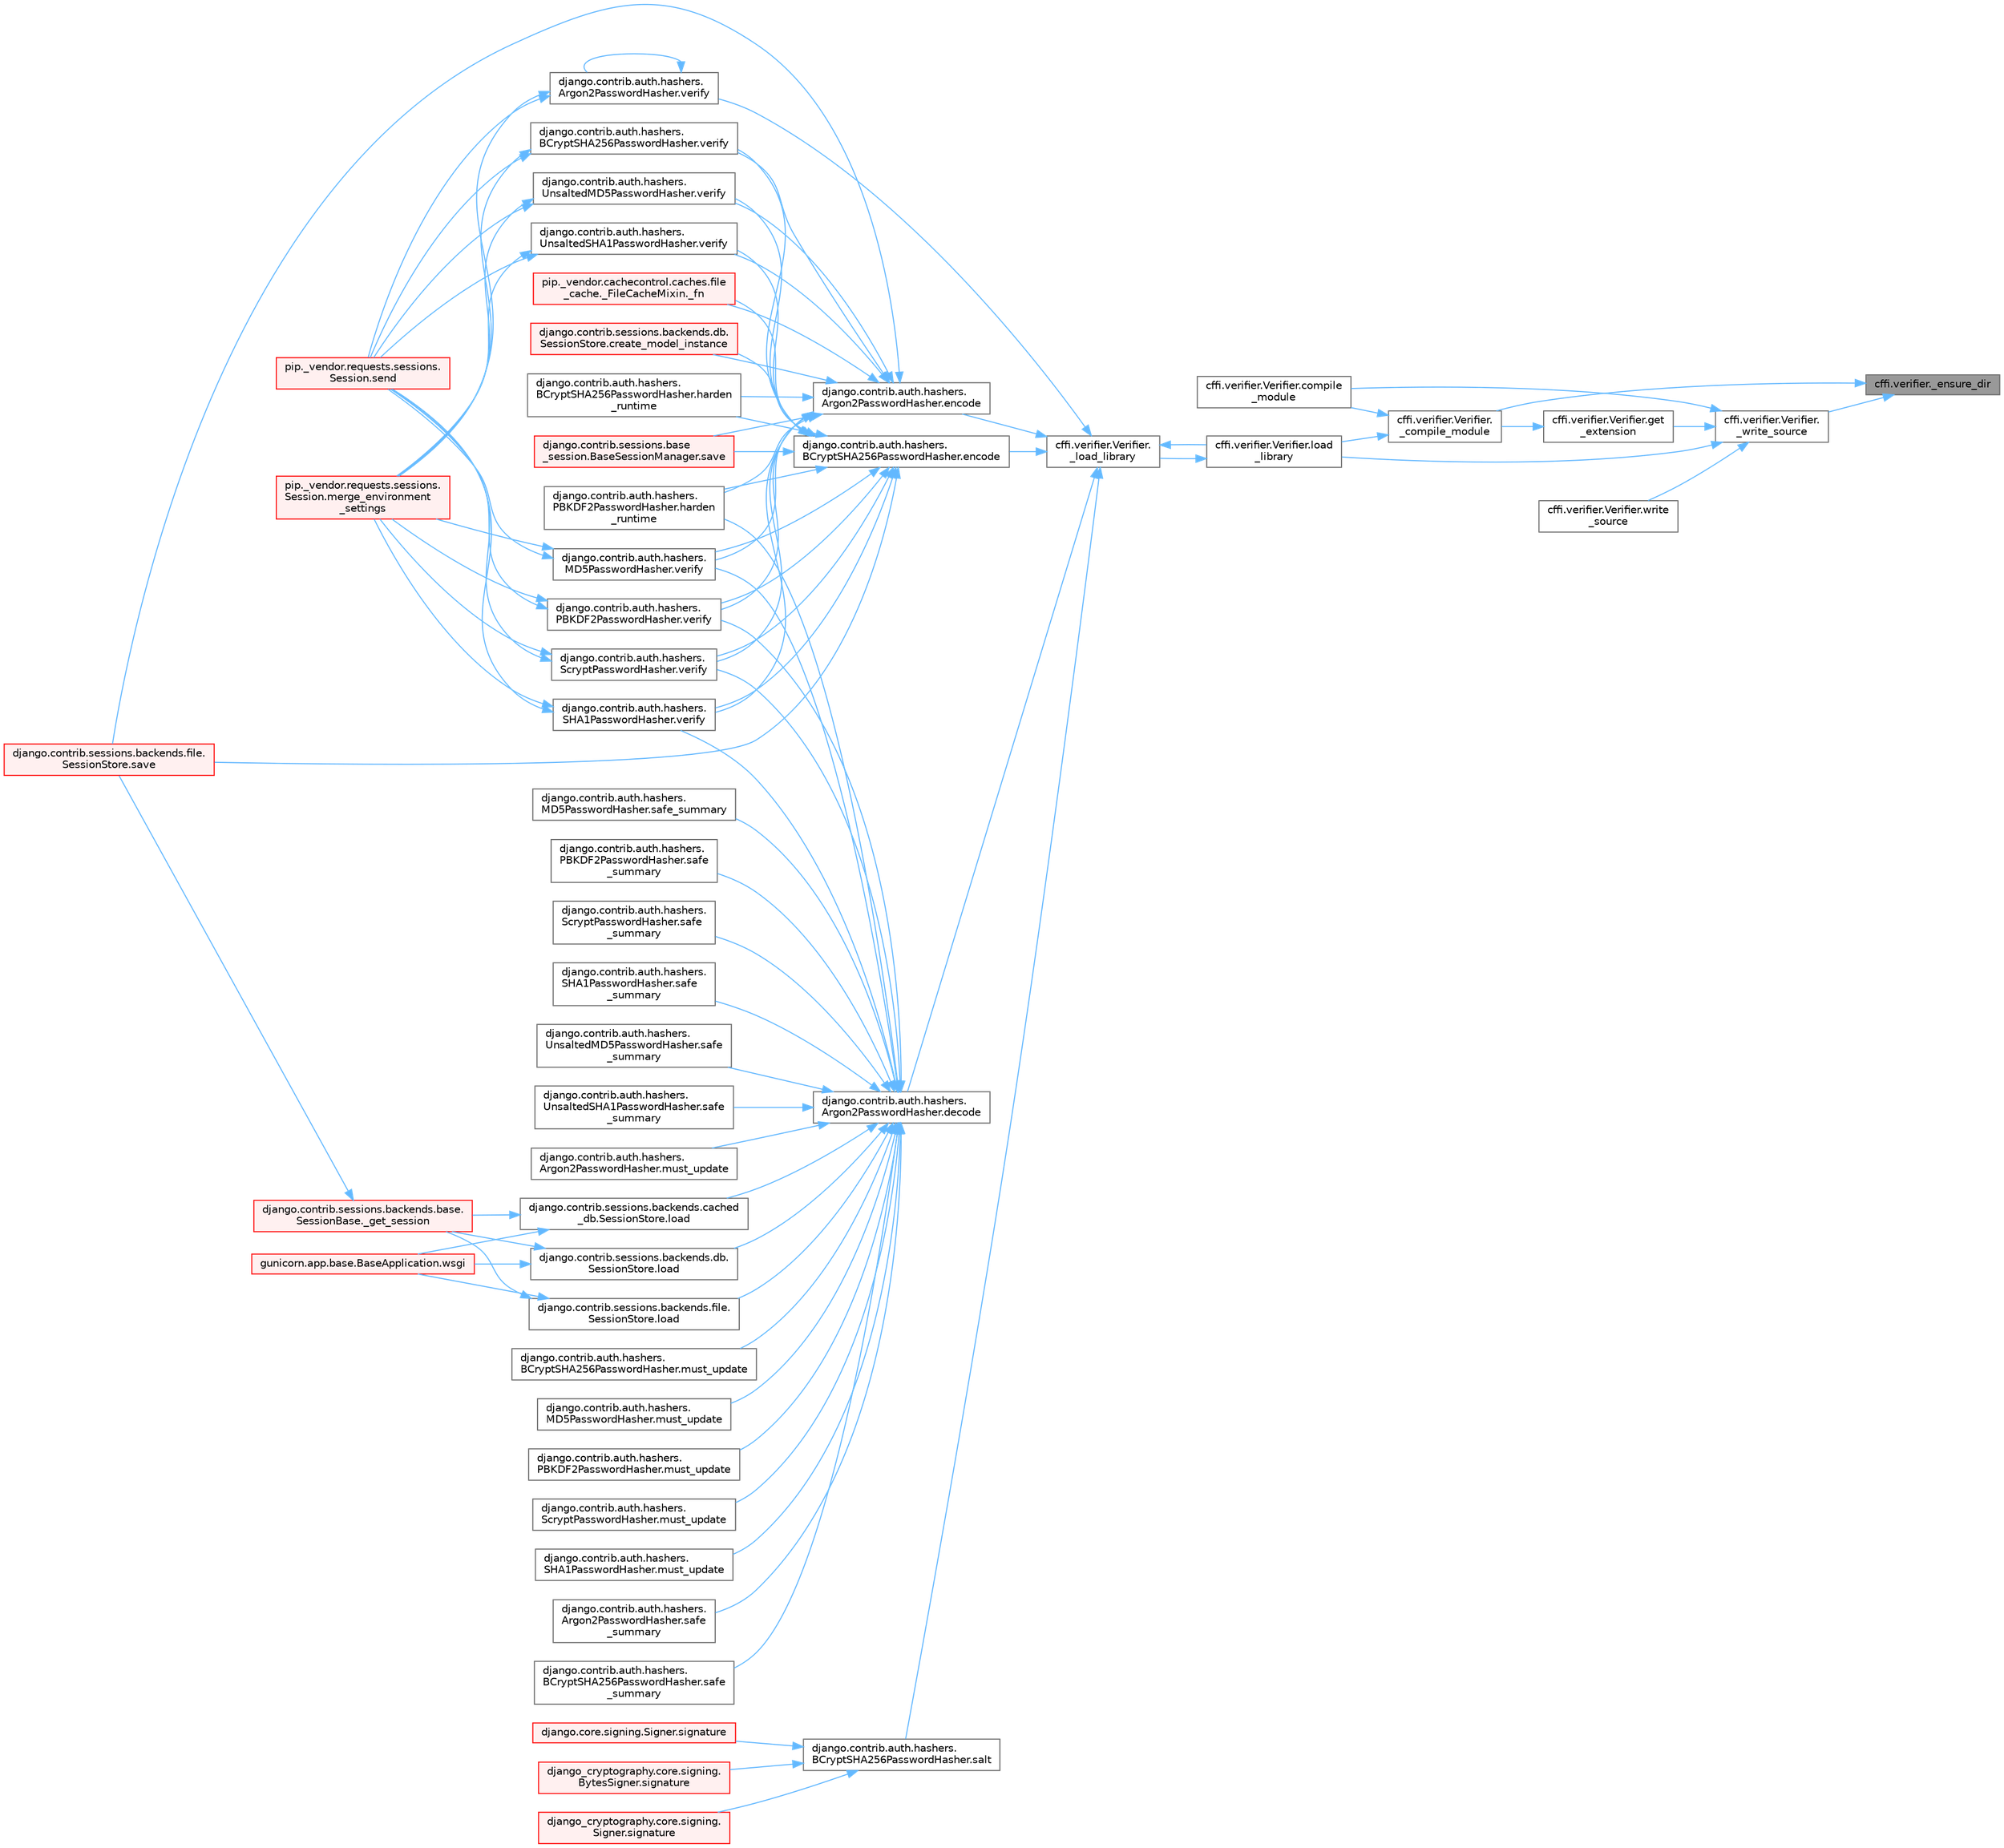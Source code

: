 digraph "cffi.verifier._ensure_dir"
{
 // LATEX_PDF_SIZE
  bgcolor="transparent";
  edge [fontname=Helvetica,fontsize=10,labelfontname=Helvetica,labelfontsize=10];
  node [fontname=Helvetica,fontsize=10,shape=box,height=0.2,width=0.4];
  rankdir="RL";
  Node1 [id="Node000001",label="cffi.verifier._ensure_dir",height=0.2,width=0.4,color="gray40", fillcolor="grey60", style="filled", fontcolor="black",tooltip=" "];
  Node1 -> Node2 [id="edge1_Node000001_Node000002",dir="back",color="steelblue1",style="solid",tooltip=" "];
  Node2 [id="Node000002",label="cffi.verifier.Verifier.\l_compile_module",height=0.2,width=0.4,color="grey40", fillcolor="white", style="filled",URL="$classcffi_1_1verifier_1_1_verifier.html#ae0d07806ff6796d142c1c6d28a035fdd",tooltip=" "];
  Node2 -> Node3 [id="edge2_Node000002_Node000003",dir="back",color="steelblue1",style="solid",tooltip=" "];
  Node3 [id="Node000003",label="cffi.verifier.Verifier.compile\l_module",height=0.2,width=0.4,color="grey40", fillcolor="white", style="filled",URL="$classcffi_1_1verifier_1_1_verifier.html#a3ab2b13f2f24bb6871b9111923f1a138",tooltip=" "];
  Node2 -> Node4 [id="edge3_Node000002_Node000004",dir="back",color="steelblue1",style="solid",tooltip=" "];
  Node4 [id="Node000004",label="cffi.verifier.Verifier.load\l_library",height=0.2,width=0.4,color="grey40", fillcolor="white", style="filled",URL="$classcffi_1_1verifier_1_1_verifier.html#a3f4cc3b50c42913dd0d22dc233524f28",tooltip=" "];
  Node4 -> Node5 [id="edge4_Node000004_Node000005",dir="back",color="steelblue1",style="solid",tooltip=" "];
  Node5 [id="Node000005",label="cffi.verifier.Verifier.\l_load_library",height=0.2,width=0.4,color="grey40", fillcolor="white", style="filled",URL="$classcffi_1_1verifier_1_1_verifier.html#a9de40d4d3231a07d492a907359b11949",tooltip=" "];
  Node5 -> Node6 [id="edge5_Node000005_Node000006",dir="back",color="steelblue1",style="solid",tooltip=" "];
  Node6 [id="Node000006",label="django.contrib.auth.hashers.\lArgon2PasswordHasher.decode",height=0.2,width=0.4,color="grey40", fillcolor="white", style="filled",URL="$classdjango_1_1contrib_1_1auth_1_1hashers_1_1_argon2_password_hasher.html#a72d1d6fbe76db2c306ea80efb11110a4",tooltip=" "];
  Node6 -> Node7 [id="edge6_Node000006_Node000007",dir="back",color="steelblue1",style="solid",tooltip=" "];
  Node7 [id="Node000007",label="django.contrib.auth.hashers.\lPBKDF2PasswordHasher.harden\l_runtime",height=0.2,width=0.4,color="grey40", fillcolor="white", style="filled",URL="$classdjango_1_1contrib_1_1auth_1_1hashers_1_1_p_b_k_d_f2_password_hasher.html#ae7f1dcad47802823597610b026fae83a",tooltip=" "];
  Node6 -> Node8 [id="edge7_Node000006_Node000008",dir="back",color="steelblue1",style="solid",tooltip=" "];
  Node8 [id="Node000008",label="django.contrib.sessions.backends.cached\l_db.SessionStore.load",height=0.2,width=0.4,color="grey40", fillcolor="white", style="filled",URL="$classdjango_1_1contrib_1_1sessions_1_1backends_1_1cached__db_1_1_session_store.html#a0432d07f359fa8281304478688605af7",tooltip=" "];
  Node8 -> Node9 [id="edge8_Node000008_Node000009",dir="back",color="steelblue1",style="solid",tooltip=" "];
  Node9 [id="Node000009",label="django.contrib.sessions.backends.base.\lSessionBase._get_session",height=0.2,width=0.4,color="red", fillcolor="#FFF0F0", style="filled",URL="$classdjango_1_1contrib_1_1sessions_1_1backends_1_1base_1_1_session_base.html#a3ca0af594cbb5d34f3d4f76c8f90bf4f",tooltip=" "];
  Node9 -> Node725 [id="edge9_Node000009_Node000725",dir="back",color="steelblue1",style="solid",tooltip=" "];
  Node725 [id="Node000725",label="django.contrib.sessions.backends.file.\lSessionStore.save",height=0.2,width=0.4,color="red", fillcolor="#FFF0F0", style="filled",URL="$classdjango_1_1contrib_1_1sessions_1_1backends_1_1file_1_1_session_store.html#af170f9c112376eb1627509287bf9620f",tooltip=" "];
  Node8 -> Node511 [id="edge10_Node000008_Node000511",dir="back",color="steelblue1",style="solid",tooltip=" "];
  Node511 [id="Node000511",label="gunicorn.app.base.BaseApplication.wsgi",height=0.2,width=0.4,color="red", fillcolor="#FFF0F0", style="filled",URL="$classgunicorn_1_1app_1_1base_1_1_base_application.html#a18ae24b2d0d44fb694b9f2b0cdffa670",tooltip=" "];
  Node6 -> Node3138 [id="edge11_Node000006_Node003138",dir="back",color="steelblue1",style="solid",tooltip=" "];
  Node3138 [id="Node003138",label="django.contrib.sessions.backends.db.\lSessionStore.load",height=0.2,width=0.4,color="grey40", fillcolor="white", style="filled",URL="$classdjango_1_1contrib_1_1sessions_1_1backends_1_1db_1_1_session_store.html#aab3bc77d15c0a33590a72f92a2efc994",tooltip=" "];
  Node3138 -> Node9 [id="edge12_Node003138_Node000009",dir="back",color="steelblue1",style="solid",tooltip=" "];
  Node3138 -> Node511 [id="edge13_Node003138_Node000511",dir="back",color="steelblue1",style="solid",tooltip=" "];
  Node6 -> Node510 [id="edge14_Node000006_Node000510",dir="back",color="steelblue1",style="solid",tooltip=" "];
  Node510 [id="Node000510",label="django.contrib.sessions.backends.file.\lSessionStore.load",height=0.2,width=0.4,color="grey40", fillcolor="white", style="filled",URL="$classdjango_1_1contrib_1_1sessions_1_1backends_1_1file_1_1_session_store.html#a408fa63512306fbaa7bbb62742f0295f",tooltip=" "];
  Node510 -> Node9 [id="edge15_Node000510_Node000009",dir="back",color="steelblue1",style="solid",tooltip=" "];
  Node510 -> Node511 [id="edge16_Node000510_Node000511",dir="back",color="steelblue1",style="solid",tooltip=" "];
  Node6 -> Node3139 [id="edge17_Node000006_Node003139",dir="back",color="steelblue1",style="solid",tooltip=" "];
  Node3139 [id="Node003139",label="django.contrib.auth.hashers.\lArgon2PasswordHasher.must_update",height=0.2,width=0.4,color="grey40", fillcolor="white", style="filled",URL="$classdjango_1_1contrib_1_1auth_1_1hashers_1_1_argon2_password_hasher.html#a4d8d054683b5147b2228836536f8e0a3",tooltip=" "];
  Node6 -> Node3140 [id="edge18_Node000006_Node003140",dir="back",color="steelblue1",style="solid",tooltip=" "];
  Node3140 [id="Node003140",label="django.contrib.auth.hashers.\lBCryptSHA256PasswordHasher.must_update",height=0.2,width=0.4,color="grey40", fillcolor="white", style="filled",URL="$classdjango_1_1contrib_1_1auth_1_1hashers_1_1_b_crypt_s_h_a256_password_hasher.html#a0da47cb102c5bbb66cf2a88f02681fc4",tooltip=" "];
  Node6 -> Node3141 [id="edge19_Node000006_Node003141",dir="back",color="steelblue1",style="solid",tooltip=" "];
  Node3141 [id="Node003141",label="django.contrib.auth.hashers.\lMD5PasswordHasher.must_update",height=0.2,width=0.4,color="grey40", fillcolor="white", style="filled",URL="$classdjango_1_1contrib_1_1auth_1_1hashers_1_1_m_d5_password_hasher.html#ab94a37f578422009eb384a7d039be74c",tooltip=" "];
  Node6 -> Node3142 [id="edge20_Node000006_Node003142",dir="back",color="steelblue1",style="solid",tooltip=" "];
  Node3142 [id="Node003142",label="django.contrib.auth.hashers.\lPBKDF2PasswordHasher.must_update",height=0.2,width=0.4,color="grey40", fillcolor="white", style="filled",URL="$classdjango_1_1contrib_1_1auth_1_1hashers_1_1_p_b_k_d_f2_password_hasher.html#a2779a6ac57e7b11aa5b0f06ff2db0ae0",tooltip=" "];
  Node6 -> Node3143 [id="edge21_Node000006_Node003143",dir="back",color="steelblue1",style="solid",tooltip=" "];
  Node3143 [id="Node003143",label="django.contrib.auth.hashers.\lScryptPasswordHasher.must_update",height=0.2,width=0.4,color="grey40", fillcolor="white", style="filled",URL="$classdjango_1_1contrib_1_1auth_1_1hashers_1_1_scrypt_password_hasher.html#ad7430c0123af2934cfb00a1df1e98013",tooltip=" "];
  Node6 -> Node3144 [id="edge22_Node000006_Node003144",dir="back",color="steelblue1",style="solid",tooltip=" "];
  Node3144 [id="Node003144",label="django.contrib.auth.hashers.\lSHA1PasswordHasher.must_update",height=0.2,width=0.4,color="grey40", fillcolor="white", style="filled",URL="$classdjango_1_1contrib_1_1auth_1_1hashers_1_1_s_h_a1_password_hasher.html#a48710ac799dfafff9063e9c3c257879b",tooltip=" "];
  Node6 -> Node3145 [id="edge23_Node000006_Node003145",dir="back",color="steelblue1",style="solid",tooltip=" "];
  Node3145 [id="Node003145",label="django.contrib.auth.hashers.\lArgon2PasswordHasher.safe\l_summary",height=0.2,width=0.4,color="grey40", fillcolor="white", style="filled",URL="$classdjango_1_1contrib_1_1auth_1_1hashers_1_1_argon2_password_hasher.html#a12accfa1720c447a39dfe2f00072b4bd",tooltip=" "];
  Node6 -> Node3146 [id="edge24_Node000006_Node003146",dir="back",color="steelblue1",style="solid",tooltip=" "];
  Node3146 [id="Node003146",label="django.contrib.auth.hashers.\lBCryptSHA256PasswordHasher.safe\l_summary",height=0.2,width=0.4,color="grey40", fillcolor="white", style="filled",URL="$classdjango_1_1contrib_1_1auth_1_1hashers_1_1_b_crypt_s_h_a256_password_hasher.html#a8db6b0f1a9bc0c11380da6b595261419",tooltip=" "];
  Node6 -> Node3147 [id="edge25_Node000006_Node003147",dir="back",color="steelblue1",style="solid",tooltip=" "];
  Node3147 [id="Node003147",label="django.contrib.auth.hashers.\lMD5PasswordHasher.safe_summary",height=0.2,width=0.4,color="grey40", fillcolor="white", style="filled",URL="$classdjango_1_1contrib_1_1auth_1_1hashers_1_1_m_d5_password_hasher.html#aa9ab9e843c2395868e413e2114d95c53",tooltip=" "];
  Node6 -> Node3148 [id="edge26_Node000006_Node003148",dir="back",color="steelblue1",style="solid",tooltip=" "];
  Node3148 [id="Node003148",label="django.contrib.auth.hashers.\lPBKDF2PasswordHasher.safe\l_summary",height=0.2,width=0.4,color="grey40", fillcolor="white", style="filled",URL="$classdjango_1_1contrib_1_1auth_1_1hashers_1_1_p_b_k_d_f2_password_hasher.html#abc89dd47acbf388179b1559b9175ab9c",tooltip=" "];
  Node6 -> Node3149 [id="edge27_Node000006_Node003149",dir="back",color="steelblue1",style="solid",tooltip=" "];
  Node3149 [id="Node003149",label="django.contrib.auth.hashers.\lScryptPasswordHasher.safe\l_summary",height=0.2,width=0.4,color="grey40", fillcolor="white", style="filled",URL="$classdjango_1_1contrib_1_1auth_1_1hashers_1_1_scrypt_password_hasher.html#ad8b9a2f43b3b5a6a8ca1f4d55ed354e7",tooltip=" "];
  Node6 -> Node3150 [id="edge28_Node000006_Node003150",dir="back",color="steelblue1",style="solid",tooltip=" "];
  Node3150 [id="Node003150",label="django.contrib.auth.hashers.\lSHA1PasswordHasher.safe\l_summary",height=0.2,width=0.4,color="grey40", fillcolor="white", style="filled",URL="$classdjango_1_1contrib_1_1auth_1_1hashers_1_1_s_h_a1_password_hasher.html#af0401ddc75458ced75d0a4ba09da337e",tooltip=" "];
  Node6 -> Node3151 [id="edge29_Node000006_Node003151",dir="back",color="steelblue1",style="solid",tooltip=" "];
  Node3151 [id="Node003151",label="django.contrib.auth.hashers.\lUnsaltedMD5PasswordHasher.safe\l_summary",height=0.2,width=0.4,color="grey40", fillcolor="white", style="filled",URL="$classdjango_1_1contrib_1_1auth_1_1hashers_1_1_unsalted_m_d5_password_hasher.html#a04311fccf82d7ee1d53dd5979e13efda",tooltip=" "];
  Node6 -> Node3152 [id="edge30_Node000006_Node003152",dir="back",color="steelblue1",style="solid",tooltip=" "];
  Node3152 [id="Node003152",label="django.contrib.auth.hashers.\lUnsaltedSHA1PasswordHasher.safe\l_summary",height=0.2,width=0.4,color="grey40", fillcolor="white", style="filled",URL="$classdjango_1_1contrib_1_1auth_1_1hashers_1_1_unsalted_s_h_a1_password_hasher.html#a78e95b00b0999cf4b19e747e63fa51f8",tooltip=" "];
  Node6 -> Node3153 [id="edge31_Node000006_Node003153",dir="back",color="steelblue1",style="solid",tooltip=" "];
  Node3153 [id="Node003153",label="django.contrib.auth.hashers.\lMD5PasswordHasher.verify",height=0.2,width=0.4,color="grey40", fillcolor="white", style="filled",URL="$classdjango_1_1contrib_1_1auth_1_1hashers_1_1_m_d5_password_hasher.html#a5ee1720bbd104f7f53ced6d0f7847393",tooltip=" "];
  Node3153 -> Node1792 [id="edge32_Node003153_Node001792",dir="back",color="steelblue1",style="solid",tooltip=" "];
  Node1792 [id="Node001792",label="pip._vendor.requests.sessions.\lSession.merge_environment\l_settings",height=0.2,width=0.4,color="red", fillcolor="#FFF0F0", style="filled",URL="$classpip_1_1__vendor_1_1requests_1_1sessions_1_1_session.html#a1bbc07ae0fd8434a0ae651e3eb482be0",tooltip=" "];
  Node3153 -> Node1793 [id="edge33_Node003153_Node001793",dir="back",color="steelblue1",style="solid",tooltip=" "];
  Node1793 [id="Node001793",label="pip._vendor.requests.sessions.\lSession.send",height=0.2,width=0.4,color="red", fillcolor="#FFF0F0", style="filled",URL="$classpip_1_1__vendor_1_1requests_1_1sessions_1_1_session.html#ac53877008b8d3c6901be36033885124c",tooltip=" "];
  Node6 -> Node3154 [id="edge34_Node000006_Node003154",dir="back",color="steelblue1",style="solid",tooltip=" "];
  Node3154 [id="Node003154",label="django.contrib.auth.hashers.\lPBKDF2PasswordHasher.verify",height=0.2,width=0.4,color="grey40", fillcolor="white", style="filled",URL="$classdjango_1_1contrib_1_1auth_1_1hashers_1_1_p_b_k_d_f2_password_hasher.html#a769f11e83d4f84b6a1aa2414aa345a96",tooltip=" "];
  Node3154 -> Node1792 [id="edge35_Node003154_Node001792",dir="back",color="steelblue1",style="solid",tooltip=" "];
  Node3154 -> Node1793 [id="edge36_Node003154_Node001793",dir="back",color="steelblue1",style="solid",tooltip=" "];
  Node6 -> Node3155 [id="edge37_Node000006_Node003155",dir="back",color="steelblue1",style="solid",tooltip=" "];
  Node3155 [id="Node003155",label="django.contrib.auth.hashers.\lScryptPasswordHasher.verify",height=0.2,width=0.4,color="grey40", fillcolor="white", style="filled",URL="$classdjango_1_1contrib_1_1auth_1_1hashers_1_1_scrypt_password_hasher.html#ae1fe41459b9b8cc72115d2f8c01f6776",tooltip=" "];
  Node3155 -> Node1792 [id="edge38_Node003155_Node001792",dir="back",color="steelblue1",style="solid",tooltip=" "];
  Node3155 -> Node1793 [id="edge39_Node003155_Node001793",dir="back",color="steelblue1",style="solid",tooltip=" "];
  Node6 -> Node3156 [id="edge40_Node000006_Node003156",dir="back",color="steelblue1",style="solid",tooltip=" "];
  Node3156 [id="Node003156",label="django.contrib.auth.hashers.\lSHA1PasswordHasher.verify",height=0.2,width=0.4,color="grey40", fillcolor="white", style="filled",URL="$classdjango_1_1contrib_1_1auth_1_1hashers_1_1_s_h_a1_password_hasher.html#a5ac2a7038875bc3da2654b03c1ae2716",tooltip=" "];
  Node3156 -> Node1792 [id="edge41_Node003156_Node001792",dir="back",color="steelblue1",style="solid",tooltip=" "];
  Node3156 -> Node1793 [id="edge42_Node003156_Node001793",dir="back",color="steelblue1",style="solid",tooltip=" "];
  Node5 -> Node3157 [id="edge43_Node000005_Node003157",dir="back",color="steelblue1",style="solid",tooltip=" "];
  Node3157 [id="Node003157",label="django.contrib.auth.hashers.\lArgon2PasswordHasher.encode",height=0.2,width=0.4,color="grey40", fillcolor="white", style="filled",URL="$classdjango_1_1contrib_1_1auth_1_1hashers_1_1_argon2_password_hasher.html#a0ed201c5832e89c4a3272c737dfc7567",tooltip=" "];
  Node3157 -> Node3158 [id="edge44_Node003157_Node003158",dir="back",color="steelblue1",style="solid",tooltip=" "];
  Node3158 [id="Node003158",label="pip._vendor.cachecontrol.caches.file\l_cache._FileCacheMixin._fn",height=0.2,width=0.4,color="red", fillcolor="#FFF0F0", style="filled",URL="$classpip_1_1__vendor_1_1cachecontrol_1_1caches_1_1file__cache_1_1___file_cache_mixin.html#a8e94253502ca252f8c8ca1e4921fd42f",tooltip=" "];
  Node3157 -> Node1822 [id="edge45_Node003157_Node001822",dir="back",color="steelblue1",style="solid",tooltip=" "];
  Node1822 [id="Node001822",label="django.contrib.sessions.backends.db.\lSessionStore.create_model_instance",height=0.2,width=0.4,color="red", fillcolor="#FFF0F0", style="filled",URL="$classdjango_1_1contrib_1_1sessions_1_1backends_1_1db_1_1_session_store.html#a0a3de585eb81b76b2c9c405702a7a563",tooltip=" "];
  Node3157 -> Node3168 [id="edge46_Node003157_Node003168",dir="back",color="steelblue1",style="solid",tooltip=" "];
  Node3168 [id="Node003168",label="django.contrib.auth.hashers.\lBCryptSHA256PasswordHasher.harden\l_runtime",height=0.2,width=0.4,color="grey40", fillcolor="white", style="filled",URL="$classdjango_1_1contrib_1_1auth_1_1hashers_1_1_b_crypt_s_h_a256_password_hasher.html#aeb2d930973f5a8b0a605c789332df5b0",tooltip=" "];
  Node3157 -> Node7 [id="edge47_Node003157_Node000007",dir="back",color="steelblue1",style="solid",tooltip=" "];
  Node3157 -> Node725 [id="edge48_Node003157_Node000725",dir="back",color="steelblue1",style="solid",tooltip=" "];
  Node3157 -> Node3169 [id="edge49_Node003157_Node003169",dir="back",color="steelblue1",style="solid",tooltip=" "];
  Node3169 [id="Node003169",label="django.contrib.sessions.base\l_session.BaseSessionManager.save",height=0.2,width=0.4,color="red", fillcolor="#FFF0F0", style="filled",URL="$classdjango_1_1contrib_1_1sessions_1_1base__session_1_1_base_session_manager.html#a323bed24720881f2b0c3e3fce57c1a5a",tooltip=" "];
  Node3157 -> Node3170 [id="edge50_Node003157_Node003170",dir="back",color="steelblue1",style="solid",tooltip=" "];
  Node3170 [id="Node003170",label="django.contrib.auth.hashers.\lBCryptSHA256PasswordHasher.verify",height=0.2,width=0.4,color="grey40", fillcolor="white", style="filled",URL="$classdjango_1_1contrib_1_1auth_1_1hashers_1_1_b_crypt_s_h_a256_password_hasher.html#aace67824fb9a74b812da9e723c452182",tooltip=" "];
  Node3170 -> Node1792 [id="edge51_Node003170_Node001792",dir="back",color="steelblue1",style="solid",tooltip=" "];
  Node3170 -> Node1793 [id="edge52_Node003170_Node001793",dir="back",color="steelblue1",style="solid",tooltip=" "];
  Node3157 -> Node3153 [id="edge53_Node003157_Node003153",dir="back",color="steelblue1",style="solid",tooltip=" "];
  Node3157 -> Node3154 [id="edge54_Node003157_Node003154",dir="back",color="steelblue1",style="solid",tooltip=" "];
  Node3157 -> Node3155 [id="edge55_Node003157_Node003155",dir="back",color="steelblue1",style="solid",tooltip=" "];
  Node3157 -> Node3156 [id="edge56_Node003157_Node003156",dir="back",color="steelblue1",style="solid",tooltip=" "];
  Node3157 -> Node3171 [id="edge57_Node003157_Node003171",dir="back",color="steelblue1",style="solid",tooltip=" "];
  Node3171 [id="Node003171",label="django.contrib.auth.hashers.\lUnsaltedMD5PasswordHasher.verify",height=0.2,width=0.4,color="grey40", fillcolor="white", style="filled",URL="$classdjango_1_1contrib_1_1auth_1_1hashers_1_1_unsalted_m_d5_password_hasher.html#ad634eb70221559f3132f12171b8ebae0",tooltip=" "];
  Node3171 -> Node1792 [id="edge58_Node003171_Node001792",dir="back",color="steelblue1",style="solid",tooltip=" "];
  Node3171 -> Node1793 [id="edge59_Node003171_Node001793",dir="back",color="steelblue1",style="solid",tooltip=" "];
  Node3157 -> Node3172 [id="edge60_Node003157_Node003172",dir="back",color="steelblue1",style="solid",tooltip=" "];
  Node3172 [id="Node003172",label="django.contrib.auth.hashers.\lUnsaltedSHA1PasswordHasher.verify",height=0.2,width=0.4,color="grey40", fillcolor="white", style="filled",URL="$classdjango_1_1contrib_1_1auth_1_1hashers_1_1_unsalted_s_h_a1_password_hasher.html#ad4dd5a8b681866ea72b2b9b8b1f3a552",tooltip=" "];
  Node3172 -> Node1792 [id="edge61_Node003172_Node001792",dir="back",color="steelblue1",style="solid",tooltip=" "];
  Node3172 -> Node1793 [id="edge62_Node003172_Node001793",dir="back",color="steelblue1",style="solid",tooltip=" "];
  Node5 -> Node3173 [id="edge63_Node000005_Node003173",dir="back",color="steelblue1",style="solid",tooltip=" "];
  Node3173 [id="Node003173",label="django.contrib.auth.hashers.\lBCryptSHA256PasswordHasher.encode",height=0.2,width=0.4,color="grey40", fillcolor="white", style="filled",URL="$classdjango_1_1contrib_1_1auth_1_1hashers_1_1_b_crypt_s_h_a256_password_hasher.html#a7fac654818c9a8cfe6a5df3fefe957a1",tooltip=" "];
  Node3173 -> Node3158 [id="edge64_Node003173_Node003158",dir="back",color="steelblue1",style="solid",tooltip=" "];
  Node3173 -> Node1822 [id="edge65_Node003173_Node001822",dir="back",color="steelblue1",style="solid",tooltip=" "];
  Node3173 -> Node3168 [id="edge66_Node003173_Node003168",dir="back",color="steelblue1",style="solid",tooltip=" "];
  Node3173 -> Node7 [id="edge67_Node003173_Node000007",dir="back",color="steelblue1",style="solid",tooltip=" "];
  Node3173 -> Node725 [id="edge68_Node003173_Node000725",dir="back",color="steelblue1",style="solid",tooltip=" "];
  Node3173 -> Node3169 [id="edge69_Node003173_Node003169",dir="back",color="steelblue1",style="solid",tooltip=" "];
  Node3173 -> Node3170 [id="edge70_Node003173_Node003170",dir="back",color="steelblue1",style="solid",tooltip=" "];
  Node3173 -> Node3153 [id="edge71_Node003173_Node003153",dir="back",color="steelblue1",style="solid",tooltip=" "];
  Node3173 -> Node3154 [id="edge72_Node003173_Node003154",dir="back",color="steelblue1",style="solid",tooltip=" "];
  Node3173 -> Node3155 [id="edge73_Node003173_Node003155",dir="back",color="steelblue1",style="solid",tooltip=" "];
  Node3173 -> Node3156 [id="edge74_Node003173_Node003156",dir="back",color="steelblue1",style="solid",tooltip=" "];
  Node3173 -> Node3171 [id="edge75_Node003173_Node003171",dir="back",color="steelblue1",style="solid",tooltip=" "];
  Node3173 -> Node3172 [id="edge76_Node003173_Node003172",dir="back",color="steelblue1",style="solid",tooltip=" "];
  Node5 -> Node4 [id="edge77_Node000005_Node000004",dir="back",color="steelblue1",style="solid",tooltip=" "];
  Node5 -> Node3174 [id="edge78_Node000005_Node003174",dir="back",color="steelblue1",style="solid",tooltip=" "];
  Node3174 [id="Node003174",label="django.contrib.auth.hashers.\lBCryptSHA256PasswordHasher.salt",height=0.2,width=0.4,color="grey40", fillcolor="white", style="filled",URL="$classdjango_1_1contrib_1_1auth_1_1hashers_1_1_b_crypt_s_h_a256_password_hasher.html#a8bf9448c637933b786cf0fd4dfa3b346",tooltip=" "];
  Node3174 -> Node3175 [id="edge79_Node003174_Node003175",dir="back",color="steelblue1",style="solid",tooltip=" "];
  Node3175 [id="Node003175",label="django.core.signing.Signer.signature",height=0.2,width=0.4,color="red", fillcolor="#FFF0F0", style="filled",URL="$classdjango_1_1core_1_1signing_1_1_signer.html#a7f07d25e055e1c12121ac821012efb46",tooltip=" "];
  Node3174 -> Node3176 [id="edge80_Node003174_Node003176",dir="back",color="steelblue1",style="solid",tooltip=" "];
  Node3176 [id="Node003176",label="django_cryptography.core.signing.\lBytesSigner.signature",height=0.2,width=0.4,color="red", fillcolor="#FFF0F0", style="filled",URL="$classdjango__cryptography_1_1core_1_1signing_1_1_bytes_signer.html#a90cc9a96f9ef73301790d9762e653f19",tooltip=" "];
  Node3174 -> Node3177 [id="edge81_Node003174_Node003177",dir="back",color="steelblue1",style="solid",tooltip=" "];
  Node3177 [id="Node003177",label="django_cryptography.core.signing.\lSigner.signature",height=0.2,width=0.4,color="red", fillcolor="#FFF0F0", style="filled",URL="$classdjango__cryptography_1_1core_1_1signing_1_1_signer.html#ad71de574e6dffcf1fab21a8ecac7c516",tooltip=" "];
  Node5 -> Node3178 [id="edge82_Node000005_Node003178",dir="back",color="steelblue1",style="solid",tooltip=" "];
  Node3178 [id="Node003178",label="django.contrib.auth.hashers.\lArgon2PasswordHasher.verify",height=0.2,width=0.4,color="grey40", fillcolor="white", style="filled",URL="$classdjango_1_1contrib_1_1auth_1_1hashers_1_1_argon2_password_hasher.html#aa1b8e90990f8dc1f2a0dcb0f6e95a364",tooltip=" "];
  Node3178 -> Node1792 [id="edge83_Node003178_Node001792",dir="back",color="steelblue1",style="solid",tooltip=" "];
  Node3178 -> Node1793 [id="edge84_Node003178_Node001793",dir="back",color="steelblue1",style="solid",tooltip=" "];
  Node3178 -> Node3178 [id="edge85_Node003178_Node003178",dir="back",color="steelblue1",style="solid",tooltip=" "];
  Node1 -> Node3179 [id="edge86_Node000001_Node003179",dir="back",color="steelblue1",style="solid",tooltip=" "];
  Node3179 [id="Node003179",label="cffi.verifier.Verifier.\l_write_source",height=0.2,width=0.4,color="grey40", fillcolor="white", style="filled",URL="$classcffi_1_1verifier_1_1_verifier.html#a1aa61152a52d10127b522cceb0efb670",tooltip=" "];
  Node3179 -> Node3 [id="edge87_Node003179_Node000003",dir="back",color="steelblue1",style="solid",tooltip=" "];
  Node3179 -> Node297 [id="edge88_Node003179_Node000297",dir="back",color="steelblue1",style="solid",tooltip=" "];
  Node297 [id="Node000297",label="cffi.verifier.Verifier.get\l_extension",height=0.2,width=0.4,color="grey40", fillcolor="white", style="filled",URL="$classcffi_1_1verifier_1_1_verifier.html#af447ee2fbeadedce4b28f517cfb048da",tooltip=" "];
  Node297 -> Node2 [id="edge89_Node000297_Node000002",dir="back",color="steelblue1",style="solid",tooltip=" "];
  Node3179 -> Node4 [id="edge90_Node003179_Node000004",dir="back",color="steelblue1",style="solid",tooltip=" "];
  Node3179 -> Node298 [id="edge91_Node003179_Node000298",dir="back",color="steelblue1",style="solid",tooltip=" "];
  Node298 [id="Node000298",label="cffi.verifier.Verifier.write\l_source",height=0.2,width=0.4,color="grey40", fillcolor="white", style="filled",URL="$classcffi_1_1verifier_1_1_verifier.html#acfc2cae2263ee74388a5b862ae5cf874",tooltip=" "];
}
